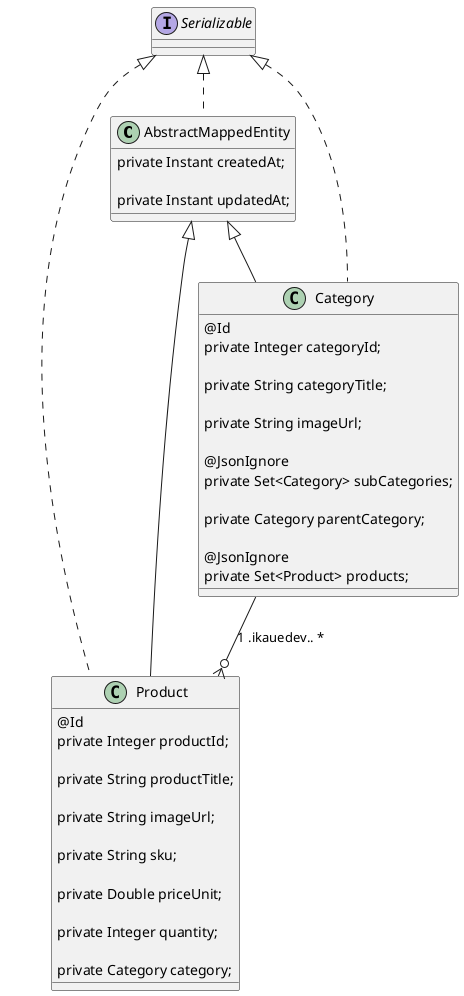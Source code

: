 @startuml

class AbstractMappedEntity implements Serializable {
    private Instant createdAt;

    private Instant updatedAt;
}

class Product extends AbstractMappedEntity implements Serializable {
    @Id
    private Integer productId;

    private String productTitle;

    private String imageUrl;

    private String sku;

    private Double priceUnit;

    private Integer quantity;

    private Category category;
}

class Category extends AbstractMappedEntity implements Serializable {
    @Id
    private Integer categoryId;

    private String categoryTitle;

    private String imageUrl;

    @JsonIgnore
    private Set<Category> subCategories;

    private Category parentCategory;

    @JsonIgnore
    private Set<Product> products;
}

Category --o{ Product : 1 .ikauedev.. *

@enduml
